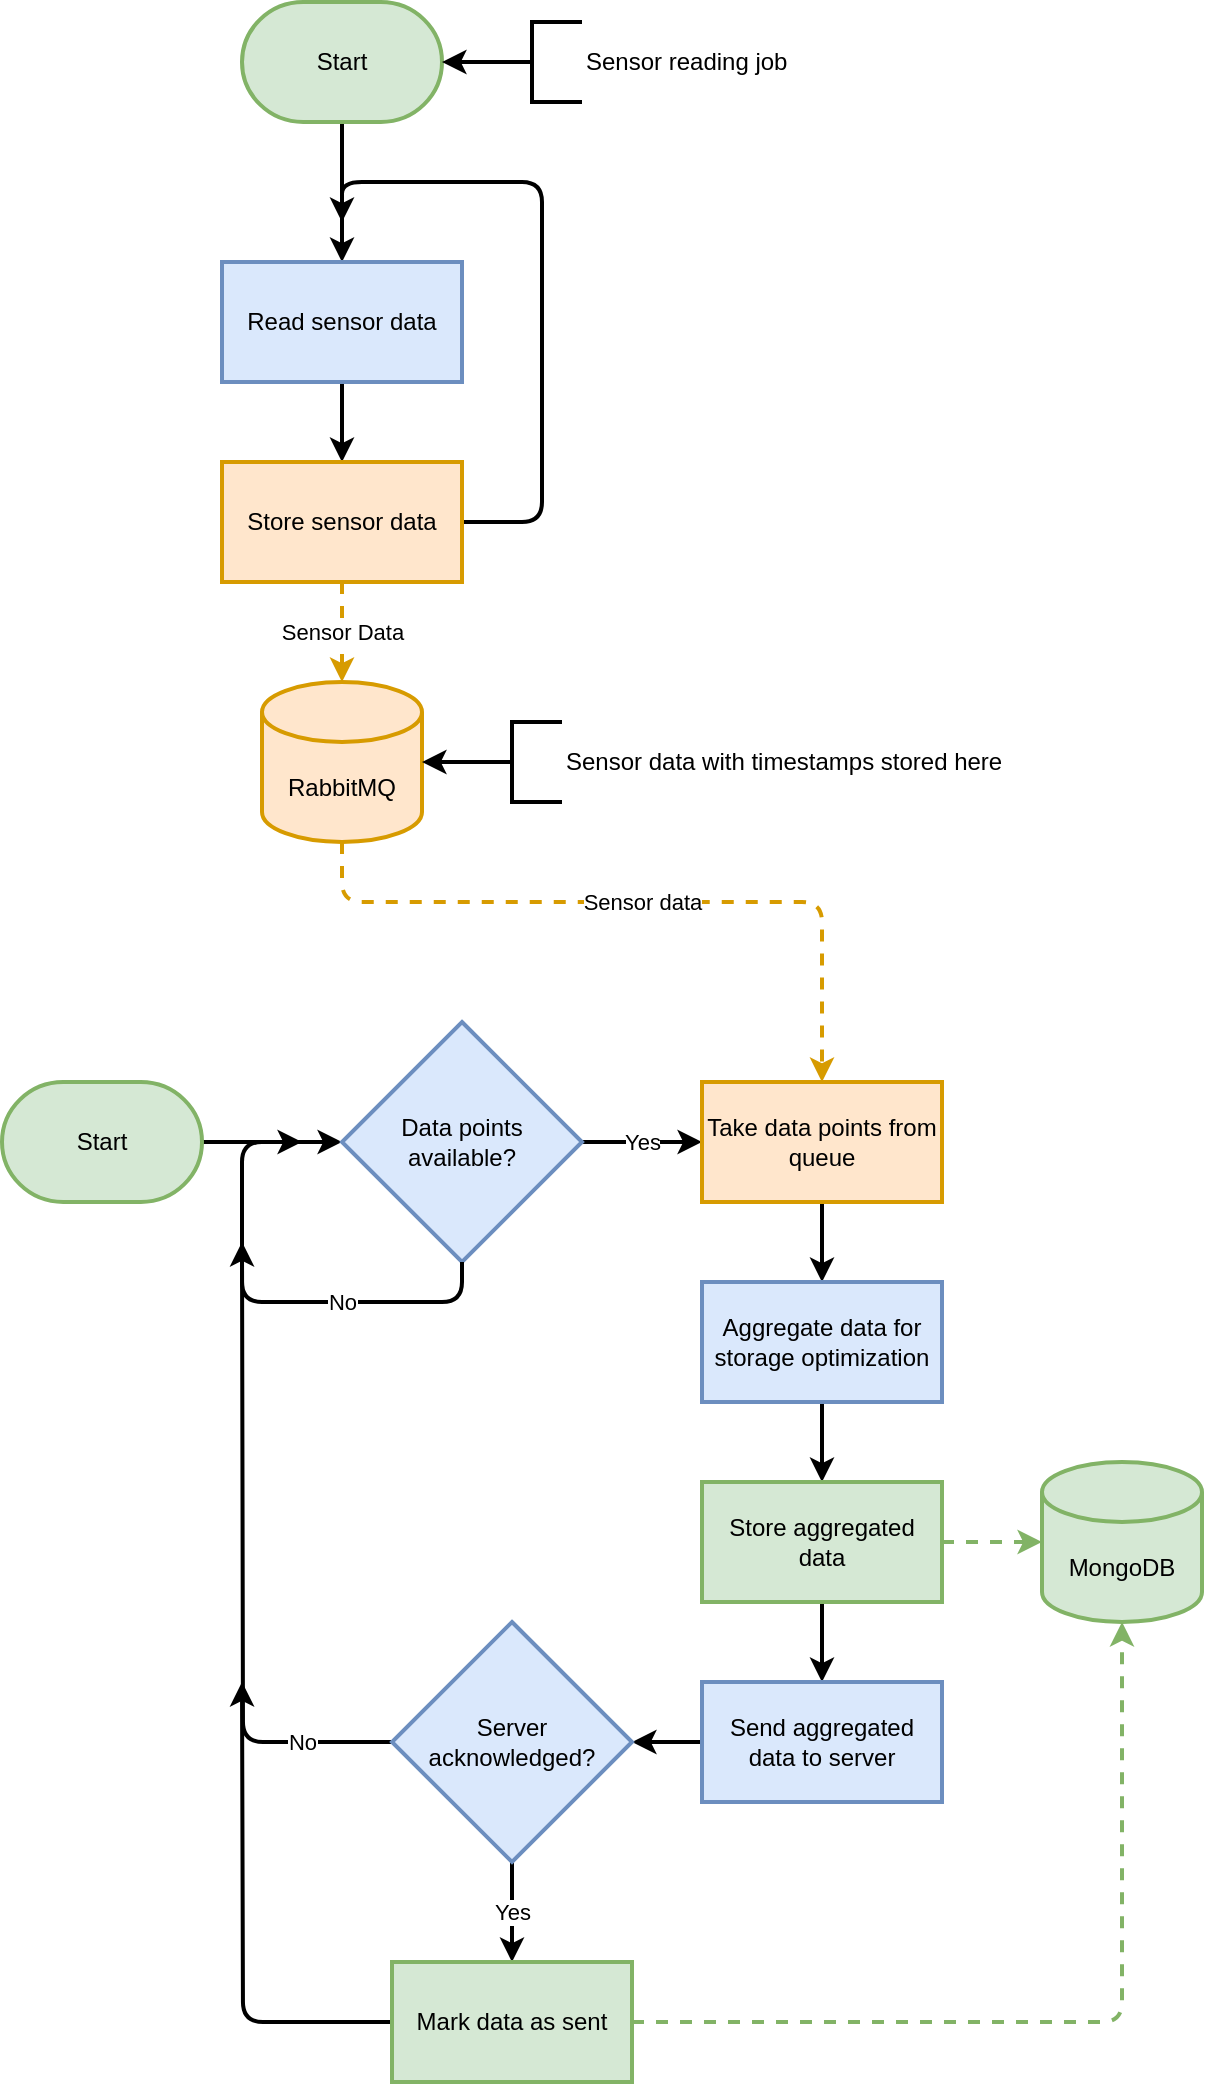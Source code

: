 <mxfile version="20.8.16" type="device"><diagram name="Page-1" id="arRtSw1b6AdlbcP9gXDT"><mxGraphModel dx="1785" dy="1103" grid="1" gridSize="10" guides="1" tooltips="1" connect="1" arrows="1" fold="1" page="1" pageScale="1" pageWidth="1100" pageHeight="850" math="0" shadow="0"><root><mxCell id="0"/><mxCell id="1" parent="0"/><mxCell id="xnJKGfHnqp0DvYOpsIFH-3" style="edgeStyle=orthogonalEdgeStyle;rounded=1;orthogonalLoop=1;jettySize=auto;html=1;entryX=0.5;entryY=0;entryDx=0;entryDy=0;strokeWidth=2;" edge="1" parent="1" source="xnJKGfHnqp0DvYOpsIFH-1" target="xnJKGfHnqp0DvYOpsIFH-2"><mxGeometry relative="1" as="geometry"/></mxCell><mxCell id="xnJKGfHnqp0DvYOpsIFH-1" value="Start" style="strokeWidth=2;html=1;shape=mxgraph.flowchart.terminator;whiteSpace=wrap;fillColor=#d5e8d4;strokeColor=#82b366;" vertex="1" parent="1"><mxGeometry x="160" y="40" width="100" height="60" as="geometry"/></mxCell><mxCell id="xnJKGfHnqp0DvYOpsIFH-7" value="Sensor Data" style="edgeStyle=orthogonalEdgeStyle;rounded=1;orthogonalLoop=1;jettySize=auto;html=1;entryX=0.5;entryY=0;entryDx=0;entryDy=0;entryPerimeter=0;strokeWidth=2;fillColor=#ffe6cc;strokeColor=#d79b00;dashed=1;exitX=0.5;exitY=1;exitDx=0;exitDy=0;" edge="1" parent="1" source="xnJKGfHnqp0DvYOpsIFH-27" target="xnJKGfHnqp0DvYOpsIFH-5"><mxGeometry relative="1" as="geometry"/></mxCell><mxCell id="xnJKGfHnqp0DvYOpsIFH-28" style="edgeStyle=orthogonalEdgeStyle;rounded=1;orthogonalLoop=1;jettySize=auto;html=1;entryX=0.5;entryY=0;entryDx=0;entryDy=0;strokeWidth=2;endArrow=classic;endFill=1;" edge="1" parent="1" source="xnJKGfHnqp0DvYOpsIFH-2" target="xnJKGfHnqp0DvYOpsIFH-27"><mxGeometry relative="1" as="geometry"/></mxCell><mxCell id="xnJKGfHnqp0DvYOpsIFH-2" value="Read sensor data" style="rounded=0;whiteSpace=wrap;html=1;strokeWidth=2;fillColor=#dae8fc;strokeColor=#6c8ebf;" vertex="1" parent="1"><mxGeometry x="150" y="170" width="120" height="60" as="geometry"/></mxCell><mxCell id="xnJKGfHnqp0DvYOpsIFH-18" value="Sensor data" style="edgeStyle=orthogonalEdgeStyle;rounded=1;orthogonalLoop=1;jettySize=auto;html=1;entryX=0.5;entryY=0;entryDx=0;entryDy=0;strokeWidth=2;fillColor=#ffe6cc;strokeColor=#d79b00;dashed=1;endArrow=classic;endFill=1;" edge="1" parent="1" source="xnJKGfHnqp0DvYOpsIFH-5" target="xnJKGfHnqp0DvYOpsIFH-19"><mxGeometry relative="1" as="geometry"><Array as="points"><mxPoint x="210" y="490"/><mxPoint x="450" y="490"/></Array></mxGeometry></mxCell><mxCell id="xnJKGfHnqp0DvYOpsIFH-5" value="RabbitMQ" style="shape=cylinder3;whiteSpace=wrap;html=1;boundedLbl=1;backgroundOutline=1;size=15;strokeWidth=2;fillColor=#ffe6cc;strokeColor=#d79b00;" vertex="1" parent="1"><mxGeometry x="170" y="380" width="80" height="80" as="geometry"/></mxCell><mxCell id="xnJKGfHnqp0DvYOpsIFH-6" value="MongoDB" style="shape=cylinder3;whiteSpace=wrap;html=1;boundedLbl=1;backgroundOutline=1;size=15;strokeWidth=2;fillColor=#d5e8d4;strokeColor=#82b366;" vertex="1" parent="1"><mxGeometry x="560" y="770" width="80" height="80" as="geometry"/></mxCell><mxCell id="xnJKGfHnqp0DvYOpsIFH-9" value="" style="endArrow=classic;html=1;rounded=1;strokeWidth=2;exitX=1;exitY=0.5;exitDx=0;exitDy=0;" edge="1" parent="1" source="xnJKGfHnqp0DvYOpsIFH-27"><mxGeometry width="50" height="50" relative="1" as="geometry"><mxPoint x="720" y="180" as="sourcePoint"/><mxPoint x="210" y="150" as="targetPoint"/><Array as="points"><mxPoint x="310" y="300"/><mxPoint x="310" y="130"/><mxPoint x="210" y="130"/></Array></mxGeometry></mxCell><mxCell id="xnJKGfHnqp0DvYOpsIFH-11" style="edgeStyle=orthogonalEdgeStyle;rounded=1;orthogonalLoop=1;jettySize=auto;html=1;entryX=1;entryY=0.5;entryDx=0;entryDy=0;entryPerimeter=0;strokeWidth=2;" edge="1" parent="1" source="xnJKGfHnqp0DvYOpsIFH-10" target="xnJKGfHnqp0DvYOpsIFH-5"><mxGeometry relative="1" as="geometry"/></mxCell><mxCell id="xnJKGfHnqp0DvYOpsIFH-10" value="Sensor data with timestamps stored here" style="strokeWidth=2;html=1;shape=mxgraph.flowchart.annotation_2;align=left;labelPosition=right;pointerEvents=1;" vertex="1" parent="1"><mxGeometry x="270" y="400" width="50" height="40" as="geometry"/></mxCell><mxCell id="xnJKGfHnqp0DvYOpsIFH-14" style="edgeStyle=orthogonalEdgeStyle;rounded=1;orthogonalLoop=1;jettySize=auto;html=1;entryX=1;entryY=0.5;entryDx=0;entryDy=0;entryPerimeter=0;strokeWidth=2;" edge="1" parent="1" source="xnJKGfHnqp0DvYOpsIFH-13" target="xnJKGfHnqp0DvYOpsIFH-1"><mxGeometry relative="1" as="geometry"/></mxCell><mxCell id="xnJKGfHnqp0DvYOpsIFH-13" value="Sensor reading job" style="strokeWidth=2;html=1;shape=mxgraph.flowchart.annotation_2;align=left;labelPosition=right;pointerEvents=1;" vertex="1" parent="1"><mxGeometry x="280" y="50" width="50" height="40" as="geometry"/></mxCell><mxCell id="xnJKGfHnqp0DvYOpsIFH-17" style="edgeStyle=orthogonalEdgeStyle;rounded=1;orthogonalLoop=1;jettySize=auto;html=1;entryX=0;entryY=0.5;entryDx=0;entryDy=0;strokeWidth=2;" edge="1" parent="1" source="xnJKGfHnqp0DvYOpsIFH-15" target="xnJKGfHnqp0DvYOpsIFH-16"><mxGeometry relative="1" as="geometry"/></mxCell><mxCell id="xnJKGfHnqp0DvYOpsIFH-15" value="Start" style="strokeWidth=2;html=1;shape=mxgraph.flowchart.terminator;whiteSpace=wrap;fillColor=#d5e8d4;strokeColor=#82b366;" vertex="1" parent="1"><mxGeometry x="40" y="580" width="100" height="60" as="geometry"/></mxCell><mxCell id="xnJKGfHnqp0DvYOpsIFH-20" value="Yes" style="edgeStyle=orthogonalEdgeStyle;rounded=1;orthogonalLoop=1;jettySize=auto;html=1;entryX=0;entryY=0.5;entryDx=0;entryDy=0;strokeWidth=2;endArrow=classic;endFill=1;" edge="1" parent="1" source="xnJKGfHnqp0DvYOpsIFH-16" target="xnJKGfHnqp0DvYOpsIFH-19"><mxGeometry relative="1" as="geometry"/></mxCell><mxCell id="xnJKGfHnqp0DvYOpsIFH-16" value="Data points available?" style="rhombus;whiteSpace=wrap;html=1;strokeWidth=2;fillColor=#dae8fc;strokeColor=#6c8ebf;" vertex="1" parent="1"><mxGeometry x="210" y="550" width="120" height="120" as="geometry"/></mxCell><mxCell id="xnJKGfHnqp0DvYOpsIFH-22" style="edgeStyle=orthogonalEdgeStyle;rounded=1;orthogonalLoop=1;jettySize=auto;html=1;entryX=0.5;entryY=0;entryDx=0;entryDy=0;strokeWidth=2;endArrow=classic;endFill=1;" edge="1" parent="1" source="xnJKGfHnqp0DvYOpsIFH-19" target="xnJKGfHnqp0DvYOpsIFH-21"><mxGeometry relative="1" as="geometry"/></mxCell><mxCell id="xnJKGfHnqp0DvYOpsIFH-19" value="Take data points from queue" style="rounded=0;whiteSpace=wrap;html=1;strokeWidth=2;fillColor=#ffe6cc;strokeColor=#d79b00;" vertex="1" parent="1"><mxGeometry x="390" y="580" width="120" height="60" as="geometry"/></mxCell><mxCell id="xnJKGfHnqp0DvYOpsIFH-24" style="edgeStyle=orthogonalEdgeStyle;rounded=1;orthogonalLoop=1;jettySize=auto;html=1;entryX=0.5;entryY=0;entryDx=0;entryDy=0;strokeWidth=2;endArrow=classic;endFill=1;" edge="1" parent="1" source="xnJKGfHnqp0DvYOpsIFH-21" target="xnJKGfHnqp0DvYOpsIFH-23"><mxGeometry relative="1" as="geometry"/></mxCell><mxCell id="xnJKGfHnqp0DvYOpsIFH-21" value="Aggregate data for storage optimization" style="rounded=0;whiteSpace=wrap;html=1;strokeWidth=2;fillColor=#dae8fc;strokeColor=#6c8ebf;" vertex="1" parent="1"><mxGeometry x="390" y="680" width="120" height="60" as="geometry"/></mxCell><mxCell id="xnJKGfHnqp0DvYOpsIFH-25" style="edgeStyle=orthogonalEdgeStyle;rounded=1;orthogonalLoop=1;jettySize=auto;html=1;entryX=0;entryY=0.5;entryDx=0;entryDy=0;entryPerimeter=0;strokeWidth=2;endArrow=classic;endFill=1;fillColor=#d5e8d4;strokeColor=#82b366;dashed=1;" edge="1" parent="1" source="xnJKGfHnqp0DvYOpsIFH-23" target="xnJKGfHnqp0DvYOpsIFH-6"><mxGeometry relative="1" as="geometry"/></mxCell><mxCell id="xnJKGfHnqp0DvYOpsIFH-31" style="edgeStyle=orthogonalEdgeStyle;rounded=1;orthogonalLoop=1;jettySize=auto;html=1;entryX=0.5;entryY=0;entryDx=0;entryDy=0;strokeWidth=2;endArrow=classic;endFill=1;" edge="1" parent="1" source="xnJKGfHnqp0DvYOpsIFH-23" target="xnJKGfHnqp0DvYOpsIFH-32"><mxGeometry relative="1" as="geometry"><mxPoint x="450" y="890" as="targetPoint"/></mxGeometry></mxCell><mxCell id="xnJKGfHnqp0DvYOpsIFH-23" value="Store aggregated data" style="rounded=0;whiteSpace=wrap;html=1;strokeWidth=2;fillColor=#d5e8d4;strokeColor=#82b366;" vertex="1" parent="1"><mxGeometry x="390" y="780" width="120" height="60" as="geometry"/></mxCell><mxCell id="xnJKGfHnqp0DvYOpsIFH-26" value="No" style="edgeStyle=orthogonalEdgeStyle;rounded=1;orthogonalLoop=1;jettySize=auto;html=1;strokeWidth=2;endArrow=classic;endFill=1;exitX=0.5;exitY=1;exitDx=0;exitDy=0;" edge="1" parent="1" source="xnJKGfHnqp0DvYOpsIFH-16"><mxGeometry x="-0.333" relative="1" as="geometry"><mxPoint x="190" y="610" as="targetPoint"/><Array as="points"><mxPoint x="270" y="690"/><mxPoint x="160" y="690"/><mxPoint x="160" y="610"/></Array><mxPoint as="offset"/></mxGeometry></mxCell><mxCell id="xnJKGfHnqp0DvYOpsIFH-27" value="Store sensor data" style="rounded=0;whiteSpace=wrap;html=1;strokeWidth=2;fillColor=#ffe6cc;strokeColor=#d79b00;" vertex="1" parent="1"><mxGeometry x="150" y="270" width="120" height="60" as="geometry"/></mxCell><mxCell id="xnJKGfHnqp0DvYOpsIFH-37" style="edgeStyle=orthogonalEdgeStyle;rounded=1;orthogonalLoop=1;jettySize=auto;html=1;entryX=1;entryY=0.5;entryDx=0;entryDy=0;strokeWidth=2;endArrow=classic;endFill=1;" edge="1" parent="1" source="xnJKGfHnqp0DvYOpsIFH-32" target="xnJKGfHnqp0DvYOpsIFH-36"><mxGeometry relative="1" as="geometry"/></mxCell><mxCell id="xnJKGfHnqp0DvYOpsIFH-32" value="Send aggregated data to server" style="rounded=0;whiteSpace=wrap;html=1;strokeWidth=2;fillColor=#dae8fc;strokeColor=#6c8ebf;" vertex="1" parent="1"><mxGeometry x="390" y="880" width="120" height="60" as="geometry"/></mxCell><mxCell id="xnJKGfHnqp0DvYOpsIFH-39" value="No" style="edgeStyle=orthogonalEdgeStyle;rounded=1;orthogonalLoop=1;jettySize=auto;html=1;strokeWidth=2;endArrow=classic;endFill=1;" edge="1" parent="1" source="xnJKGfHnqp0DvYOpsIFH-36"><mxGeometry x="-0.723" relative="1" as="geometry"><mxPoint x="160" y="660" as="targetPoint"/><mxPoint as="offset"/></mxGeometry></mxCell><mxCell id="xnJKGfHnqp0DvYOpsIFH-41" value="Yes" style="edgeStyle=orthogonalEdgeStyle;rounded=1;orthogonalLoop=1;jettySize=auto;html=1;entryX=0.5;entryY=0;entryDx=0;entryDy=0;strokeWidth=2;endArrow=classic;endFill=1;" edge="1" parent="1" source="xnJKGfHnqp0DvYOpsIFH-36" target="xnJKGfHnqp0DvYOpsIFH-40"><mxGeometry relative="1" as="geometry"/></mxCell><mxCell id="xnJKGfHnqp0DvYOpsIFH-36" value="Server acknowledged?" style="rhombus;whiteSpace=wrap;html=1;strokeWidth=2;fillColor=#dae8fc;strokeColor=#6c8ebf;" vertex="1" parent="1"><mxGeometry x="235" y="850" width="120" height="120" as="geometry"/></mxCell><mxCell id="xnJKGfHnqp0DvYOpsIFH-42" style="edgeStyle=orthogonalEdgeStyle;rounded=1;orthogonalLoop=1;jettySize=auto;html=1;entryX=0.5;entryY=1;entryDx=0;entryDy=0;entryPerimeter=0;strokeWidth=2;endArrow=classic;endFill=1;fillColor=#d5e8d4;strokeColor=#82b366;dashed=1;" edge="1" parent="1" source="xnJKGfHnqp0DvYOpsIFH-40" target="xnJKGfHnqp0DvYOpsIFH-6"><mxGeometry relative="1" as="geometry"/></mxCell><mxCell id="xnJKGfHnqp0DvYOpsIFH-43" style="edgeStyle=orthogonalEdgeStyle;rounded=1;orthogonalLoop=1;jettySize=auto;html=1;strokeWidth=2;endArrow=classic;endFill=1;" edge="1" parent="1" source="xnJKGfHnqp0DvYOpsIFH-40"><mxGeometry relative="1" as="geometry"><mxPoint x="160" y="880" as="targetPoint"/></mxGeometry></mxCell><mxCell id="xnJKGfHnqp0DvYOpsIFH-40" value="Mark data as sent" style="rounded=0;whiteSpace=wrap;html=1;strokeWidth=2;fillColor=#d5e8d4;strokeColor=#82b366;" vertex="1" parent="1"><mxGeometry x="235" y="1020" width="120" height="60" as="geometry"/></mxCell></root></mxGraphModel></diagram></mxfile>